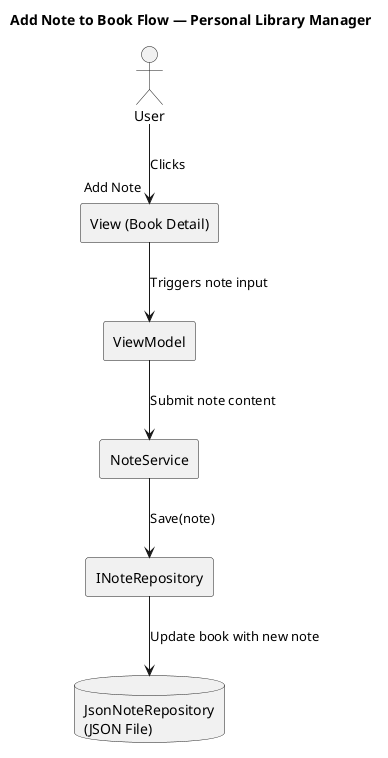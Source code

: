 @startuml
title Add Note to Book Flow — Personal Library Manager

actor User

rectangle "View (Book Detail)" as View
rectangle "ViewModel" as VM
rectangle "NoteService" as Service
rectangle "INoteRepository" as RepoInterface
database "JsonNoteRepository\n(JSON File)" as Repo

User --> View : Clicks "Add Note"
View --> VM : Triggers note input
VM --> Service : Submit note content
Service --> RepoInterface : Save(note)
RepoInterface --> Repo : Update book with new note

@enduml
